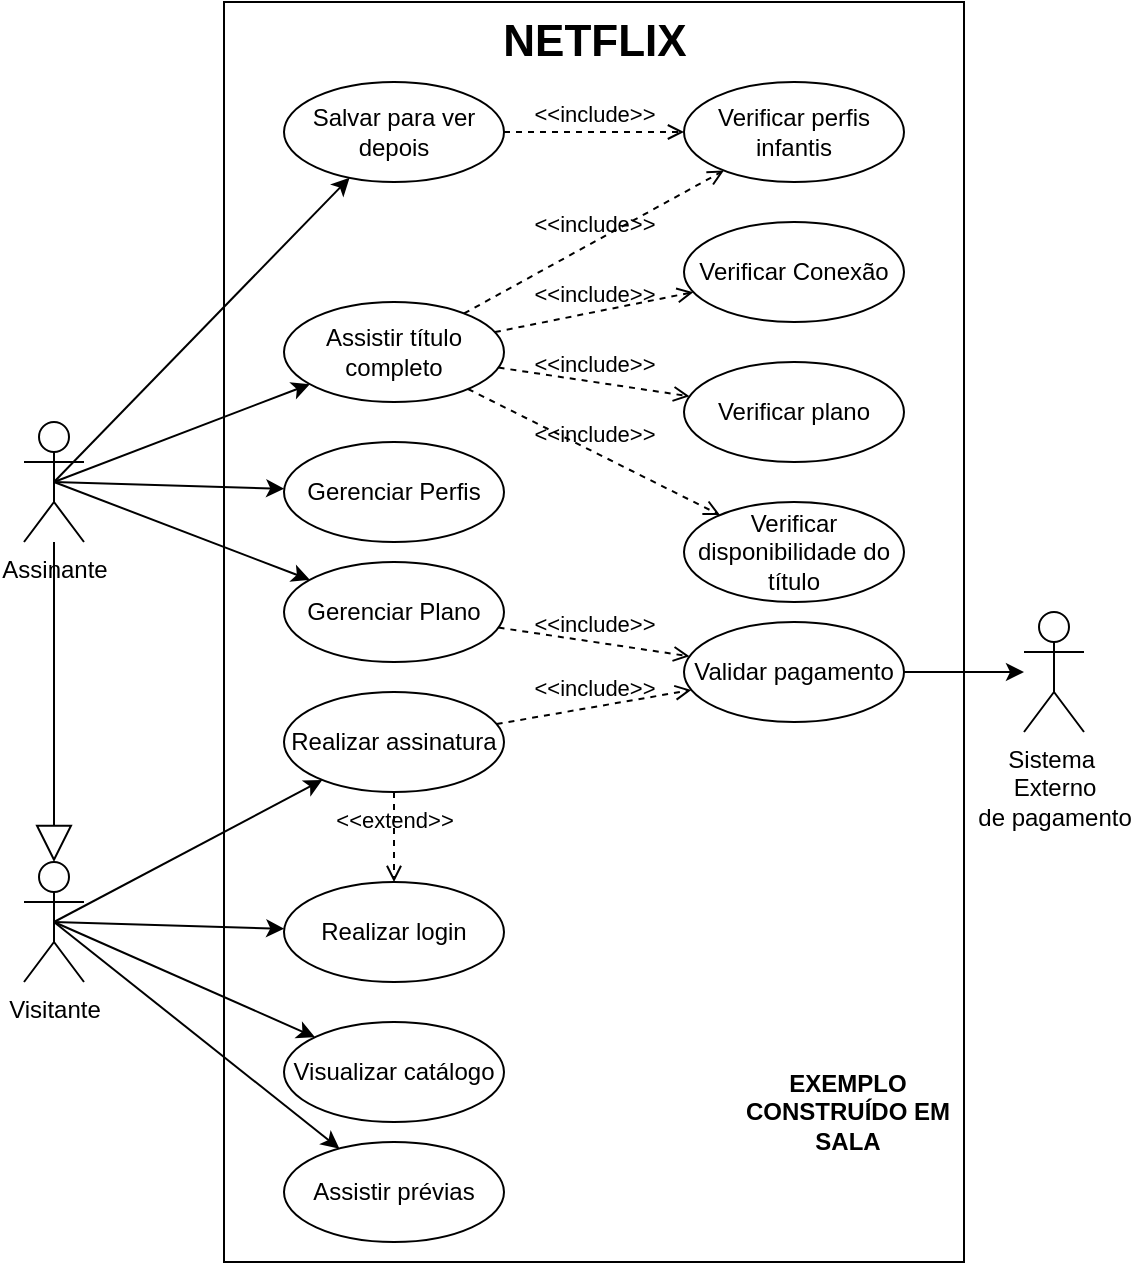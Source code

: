<mxfile version="28.2.5">
  <diagram name="Página-1" id="t_rO515k20lKNAIeqIE7">
    <mxGraphModel dx="2438" dy="1755" grid="1" gridSize="10" guides="1" tooltips="1" connect="1" arrows="1" fold="1" page="1" pageScale="1" pageWidth="827" pageHeight="1169" math="0" shadow="0">
      <root>
        <mxCell id="0" />
        <mxCell id="1" parent="0" />
        <mxCell id="fIFk8LOXg-pFJD0yo93p-9" value="" style="rounded=0;whiteSpace=wrap;html=1;fillColor=none;" vertex="1" parent="1">
          <mxGeometry x="90" y="-400" width="370" height="630" as="geometry" />
        </mxCell>
        <mxCell id="Ma0cEFAlJMa5Y5RV9Qpt-2" value="Assinante" style="shape=umlActor;verticalLabelPosition=bottom;verticalAlign=top;html=1;" parent="1" vertex="1">
          <mxGeometry x="-10" y="-190" width="30" height="60" as="geometry" />
        </mxCell>
        <mxCell id="Ma0cEFAlJMa5Y5RV9Qpt-5" style="rounded=0;orthogonalLoop=1;jettySize=auto;html=1;exitX=0.5;exitY=0.5;exitDx=0;exitDy=0;exitPerimeter=0;" parent="1" source="Ma0cEFAlJMa5Y5RV9Qpt-3" target="Ma0cEFAlJMa5Y5RV9Qpt-4" edge="1">
          <mxGeometry relative="1" as="geometry" />
        </mxCell>
        <mxCell id="Ma0cEFAlJMa5Y5RV9Qpt-3" value="Visitante" style="shape=umlActor;verticalLabelPosition=bottom;verticalAlign=top;html=1;" parent="1" vertex="1">
          <mxGeometry x="-10" y="30" width="30" height="60" as="geometry" />
        </mxCell>
        <mxCell id="Ma0cEFAlJMa5Y5RV9Qpt-4" value="Visualizar catálogo" style="ellipse;whiteSpace=wrap;html=1;" parent="1" vertex="1">
          <mxGeometry x="120" y="110" width="110" height="50" as="geometry" />
        </mxCell>
        <mxCell id="Ma0cEFAlJMa5Y5RV9Qpt-8" value="Assistir prévias" style="ellipse;whiteSpace=wrap;html=1;" parent="1" vertex="1">
          <mxGeometry x="120" y="170" width="110" height="50" as="geometry" />
        </mxCell>
        <mxCell id="Ma0cEFAlJMa5Y5RV9Qpt-9" style="rounded=0;orthogonalLoop=1;jettySize=auto;html=1;exitX=0.5;exitY=0.5;exitDx=0;exitDy=0;exitPerimeter=0;" parent="1" source="Ma0cEFAlJMa5Y5RV9Qpt-3" target="Ma0cEFAlJMa5Y5RV9Qpt-8" edge="1">
          <mxGeometry relative="1" as="geometry">
            <mxPoint x="240" y="295" as="sourcePoint" />
            <mxPoint x="355" y="200" as="targetPoint" />
          </mxGeometry>
        </mxCell>
        <mxCell id="Ma0cEFAlJMa5Y5RV9Qpt-11" value="Assistir título completo" style="ellipse;whiteSpace=wrap;html=1;" parent="1" vertex="1">
          <mxGeometry x="120" y="-250" width="110" height="50" as="geometry" />
        </mxCell>
        <mxCell id="Ma0cEFAlJMa5Y5RV9Qpt-12" value="Realizar login" style="ellipse;whiteSpace=wrap;html=1;" parent="1" vertex="1">
          <mxGeometry x="120" y="40" width="110" height="50" as="geometry" />
        </mxCell>
        <mxCell id="Ma0cEFAlJMa5Y5RV9Qpt-13" value="Salvar para ver depois" style="ellipse;whiteSpace=wrap;html=1;" parent="1" vertex="1">
          <mxGeometry x="120" y="-360" width="110" height="50" as="geometry" />
        </mxCell>
        <mxCell id="Ma0cEFAlJMa5Y5RV9Qpt-14" style="rounded=0;orthogonalLoop=1;jettySize=auto;html=1;exitX=0.5;exitY=0.5;exitDx=0;exitDy=0;exitPerimeter=0;" parent="1" target="Ma0cEFAlJMa5Y5RV9Qpt-11" edge="1" source="Ma0cEFAlJMa5Y5RV9Qpt-2">
          <mxGeometry relative="1" as="geometry">
            <mxPoint x="136" y="200" as="sourcePoint" />
            <mxPoint x="405" y="220" as="targetPoint" />
          </mxGeometry>
        </mxCell>
        <mxCell id="Ma0cEFAlJMa5Y5RV9Qpt-15" style="rounded=0;orthogonalLoop=1;jettySize=auto;html=1;exitX=0.5;exitY=0.5;exitDx=0;exitDy=0;exitPerimeter=0;" parent="1" source="Ma0cEFAlJMa5Y5RV9Qpt-3" target="Ma0cEFAlJMa5Y5RV9Qpt-12" edge="1">
          <mxGeometry relative="1" as="geometry">
            <mxPoint x="135" y="219" as="sourcePoint" />
            <mxPoint x="425" y="190" as="targetPoint" />
          </mxGeometry>
        </mxCell>
        <mxCell id="Ma0cEFAlJMa5Y5RV9Qpt-17" style="rounded=0;orthogonalLoop=1;jettySize=auto;html=1;exitX=0.5;exitY=0.5;exitDx=0;exitDy=0;exitPerimeter=0;" parent="1" source="Ma0cEFAlJMa5Y5RV9Qpt-2" target="Ma0cEFAlJMa5Y5RV9Qpt-13" edge="1">
          <mxGeometry relative="1" as="geometry">
            <mxPoint x="170" y="90" as="sourcePoint" />
            <mxPoint x="469" y="110" as="targetPoint" />
          </mxGeometry>
        </mxCell>
        <mxCell id="Ma0cEFAlJMa5Y5RV9Qpt-20" value="" style="endArrow=block;endSize=16;endFill=0;html=1;rounded=0;entryX=0.5;entryY=0;entryDx=0;entryDy=0;entryPerimeter=0;" parent="1" target="Ma0cEFAlJMa5Y5RV9Qpt-3" edge="1" source="Ma0cEFAlJMa5Y5RV9Qpt-2">
          <mxGeometry width="160" relative="1" as="geometry">
            <mxPoint x="-85" y="-140" as="sourcePoint" />
            <mxPoint x="390" y="80" as="targetPoint" />
          </mxGeometry>
        </mxCell>
        <mxCell id="Ma0cEFAlJMa5Y5RV9Qpt-29" value="Gerenciar Perfis" style="ellipse;whiteSpace=wrap;html=1;" parent="1" vertex="1">
          <mxGeometry x="120" y="-180" width="110" height="50" as="geometry" />
        </mxCell>
        <mxCell id="Ma0cEFAlJMa5Y5RV9Qpt-31" style="rounded=0;orthogonalLoop=1;jettySize=auto;html=1;exitX=0.5;exitY=0.5;exitDx=0;exitDy=0;exitPerimeter=0;" parent="1" source="Ma0cEFAlJMa5Y5RV9Qpt-2" target="Ma0cEFAlJMa5Y5RV9Qpt-29" edge="1">
          <mxGeometry relative="1" as="geometry">
            <mxPoint x="220" y="261" as="sourcePoint" />
            <mxPoint x="361" y="80" as="targetPoint" />
          </mxGeometry>
        </mxCell>
        <mxCell id="Ma0cEFAlJMa5Y5RV9Qpt-32" value="Verificar perfis infantis" style="ellipse;whiteSpace=wrap;html=1;" parent="1" vertex="1">
          <mxGeometry x="320" y="-360" width="110" height="50" as="geometry" />
        </mxCell>
        <mxCell id="Ma0cEFAlJMa5Y5RV9Qpt-33" value="&amp;lt;&amp;lt;include&amp;gt;&amp;gt;" style="html=1;verticalAlign=bottom;labelBackgroundColor=none;endArrow=open;endFill=0;dashed=1;rounded=0;" parent="1" source="Ma0cEFAlJMa5Y5RV9Qpt-13" target="Ma0cEFAlJMa5Y5RV9Qpt-32" edge="1">
          <mxGeometry width="160" relative="1" as="geometry">
            <mxPoint x="-310" y="150" as="sourcePoint" />
            <mxPoint x="-150" y="150" as="targetPoint" />
          </mxGeometry>
        </mxCell>
        <mxCell id="Ma0cEFAlJMa5Y5RV9Qpt-37" value="Verificar Conexão" style="ellipse;whiteSpace=wrap;html=1;" parent="1" vertex="1">
          <mxGeometry x="320" y="-290" width="110" height="50" as="geometry" />
        </mxCell>
        <mxCell id="Ma0cEFAlJMa5Y5RV9Qpt-38" value="&amp;lt;&amp;lt;include&amp;gt;&amp;gt;" style="html=1;verticalAlign=bottom;labelBackgroundColor=none;endArrow=open;endFill=0;dashed=1;rounded=0;" parent="1" source="Ma0cEFAlJMa5Y5RV9Qpt-11" target="Ma0cEFAlJMa5Y5RV9Qpt-37" edge="1">
          <mxGeometry width="160" relative="1" as="geometry">
            <mxPoint x="-220" y="-270" as="sourcePoint" />
            <mxPoint x="-120" y="-270" as="targetPoint" />
          </mxGeometry>
        </mxCell>
        <mxCell id="Ma0cEFAlJMa5Y5RV9Qpt-39" value="Verificar plano" style="ellipse;whiteSpace=wrap;html=1;" parent="1" vertex="1">
          <mxGeometry x="320" y="-220" width="110" height="50" as="geometry" />
        </mxCell>
        <mxCell id="Ma0cEFAlJMa5Y5RV9Qpt-40" value="&amp;lt;&amp;lt;include&amp;gt;&amp;gt;" style="html=1;verticalAlign=bottom;labelBackgroundColor=none;endArrow=open;endFill=0;dashed=1;rounded=0;" parent="1" source="Ma0cEFAlJMa5Y5RV9Qpt-11" target="Ma0cEFAlJMa5Y5RV9Qpt-39" edge="1">
          <mxGeometry width="160" relative="1" as="geometry">
            <mxPoint x="-270" y="-188" as="sourcePoint" />
            <mxPoint x="-231" y="-270" as="targetPoint" />
          </mxGeometry>
        </mxCell>
        <mxCell id="Ma0cEFAlJMa5Y5RV9Qpt-41" value="Verificar disponibilidade do título" style="ellipse;whiteSpace=wrap;html=1;" parent="1" vertex="1">
          <mxGeometry x="320" y="-150" width="110" height="50" as="geometry" />
        </mxCell>
        <mxCell id="Ma0cEFAlJMa5Y5RV9Qpt-42" value="&amp;lt;&amp;lt;include&amp;gt;&amp;gt;" style="html=1;verticalAlign=bottom;labelBackgroundColor=none;endArrow=open;endFill=0;dashed=1;rounded=0;" parent="1" source="Ma0cEFAlJMa5Y5RV9Qpt-11" target="Ma0cEFAlJMa5Y5RV9Qpt-41" edge="1">
          <mxGeometry width="160" relative="1" as="geometry">
            <mxPoint x="-280" y="-236" as="sourcePoint" />
            <mxPoint x="-194" y="-280" as="targetPoint" />
          </mxGeometry>
        </mxCell>
        <mxCell id="Ma0cEFAlJMa5Y5RV9Qpt-43" value="Sistema&amp;nbsp;&lt;br&gt;Externo&lt;br&gt;de pagamento" style="shape=umlActor;verticalLabelPosition=bottom;verticalAlign=top;html=1;" parent="1" vertex="1">
          <mxGeometry x="490" y="-95" width="30" height="60" as="geometry" />
        </mxCell>
        <mxCell id="Ma0cEFAlJMa5Y5RV9Qpt-44" value="Gerenciar Plano" style="ellipse;whiteSpace=wrap;html=1;" parent="1" vertex="1">
          <mxGeometry x="120" y="-120" width="110" height="50" as="geometry" />
        </mxCell>
        <mxCell id="Ma0cEFAlJMa5Y5RV9Qpt-45" style="rounded=0;orthogonalLoop=1;jettySize=auto;html=1;exitX=0.5;exitY=0.5;exitDx=0;exitDy=0;exitPerimeter=0;" parent="1" source="Ma0cEFAlJMa5Y5RV9Qpt-2" target="Ma0cEFAlJMa5Y5RV9Qpt-44" edge="1">
          <mxGeometry relative="1" as="geometry">
            <mxPoint x="200" y="3" as="sourcePoint" />
            <mxPoint x="293" y="-70" as="targetPoint" />
          </mxGeometry>
        </mxCell>
        <mxCell id="Ma0cEFAlJMa5Y5RV9Qpt-46" value="Validar pagamento" style="ellipse;whiteSpace=wrap;html=1;" parent="1" vertex="1">
          <mxGeometry x="320" y="-90" width="110" height="50" as="geometry" />
        </mxCell>
        <mxCell id="Ma0cEFAlJMa5Y5RV9Qpt-47" value="&amp;lt;&amp;lt;include&amp;gt;&amp;gt;" style="html=1;verticalAlign=bottom;labelBackgroundColor=none;endArrow=open;endFill=0;dashed=1;rounded=0;" parent="1" source="Ma0cEFAlJMa5Y5RV9Qpt-44" target="Ma0cEFAlJMa5Y5RV9Qpt-46" edge="1">
          <mxGeometry width="160" relative="1" as="geometry">
            <mxPoint x="880" y="239" as="sourcePoint" />
            <mxPoint x="959" y="145" as="targetPoint" />
          </mxGeometry>
        </mxCell>
        <mxCell id="Ma0cEFAlJMa5Y5RV9Qpt-50" style="rounded=0;orthogonalLoop=1;jettySize=auto;html=1;" parent="1" source="Ma0cEFAlJMa5Y5RV9Qpt-46" target="Ma0cEFAlJMa5Y5RV9Qpt-43" edge="1">
          <mxGeometry relative="1" as="geometry">
            <mxPoint x="691" y="203" as="sourcePoint" />
            <mxPoint x="630" y="145" as="targetPoint" />
          </mxGeometry>
        </mxCell>
        <mxCell id="Ma0cEFAlJMa5Y5RV9Qpt-51" value="Realizar assinatura" style="ellipse;whiteSpace=wrap;html=1;" parent="1" vertex="1">
          <mxGeometry x="120" y="-55" width="110" height="50" as="geometry" />
        </mxCell>
        <mxCell id="Ma0cEFAlJMa5Y5RV9Qpt-52" style="rounded=0;orthogonalLoop=1;jettySize=auto;html=1;exitX=0.5;exitY=0.5;exitDx=0;exitDy=0;exitPerimeter=0;" parent="1" source="Ma0cEFAlJMa5Y5RV9Qpt-3" target="Ma0cEFAlJMa5Y5RV9Qpt-51" edge="1">
          <mxGeometry relative="1" as="geometry">
            <mxPoint x="133" y="16" as="sourcePoint" />
            <mxPoint x="80" y="-40" as="targetPoint" />
          </mxGeometry>
        </mxCell>
        <mxCell id="Ma0cEFAlJMa5Y5RV9Qpt-53" value="&amp;lt;&amp;lt;include&amp;gt;&amp;gt;" style="html=1;verticalAlign=bottom;labelBackgroundColor=none;endArrow=open;endFill=0;dashed=1;rounded=0;" parent="1" source="Ma0cEFAlJMa5Y5RV9Qpt-51" target="Ma0cEFAlJMa5Y5RV9Qpt-46" edge="1">
          <mxGeometry width="160" relative="1" as="geometry">
            <mxPoint x="680" y="125" as="sourcePoint" />
            <mxPoint x="580" y="128" as="targetPoint" />
          </mxGeometry>
        </mxCell>
        <mxCell id="fIFk8LOXg-pFJD0yo93p-10" value="NETFLIX" style="text;html=1;align=center;verticalAlign=middle;resizable=0;points=[];autosize=1;strokeColor=none;fillColor=none;fontStyle=1;fontSize=22;" vertex="1" parent="1">
          <mxGeometry x="220" y="-400" width="110" height="40" as="geometry" />
        </mxCell>
        <mxCell id="fIFk8LOXg-pFJD0yo93p-11" value="EXEMPLO CONSTRUÍDO EM SALA" style="text;html=1;align=center;verticalAlign=middle;whiteSpace=wrap;rounded=0;fontStyle=1" vertex="1" parent="1">
          <mxGeometry x="350" y="130" width="104" height="50" as="geometry" />
        </mxCell>
        <mxCell id="fIFk8LOXg-pFJD0yo93p-15" value="&amp;lt;&amp;lt;include&amp;gt;&amp;gt;" style="html=1;verticalAlign=bottom;labelBackgroundColor=none;endArrow=open;endFill=0;dashed=1;rounded=0;" edge="1" parent="1" source="Ma0cEFAlJMa5Y5RV9Qpt-11" target="Ma0cEFAlJMa5Y5RV9Qpt-32">
          <mxGeometry width="160" relative="1" as="geometry">
            <mxPoint x="250" y="-260" as="sourcePoint" />
            <mxPoint x="352" y="-320" as="targetPoint" />
          </mxGeometry>
        </mxCell>
        <mxCell id="fIFk8LOXg-pFJD0yo93p-17" value="&amp;lt;&amp;lt;extend&amp;gt;&amp;gt;" style="html=1;verticalAlign=bottom;labelBackgroundColor=none;endArrow=open;endFill=0;dashed=1;rounded=0;" edge="1" parent="1" source="Ma0cEFAlJMa5Y5RV9Qpt-51" target="Ma0cEFAlJMa5Y5RV9Qpt-12">
          <mxGeometry width="160" relative="1" as="geometry">
            <mxPoint x="-10" y="-10" as="sourcePoint" />
            <mxPoint x="150" y="-10" as="targetPoint" />
          </mxGeometry>
        </mxCell>
      </root>
    </mxGraphModel>
  </diagram>
</mxfile>
